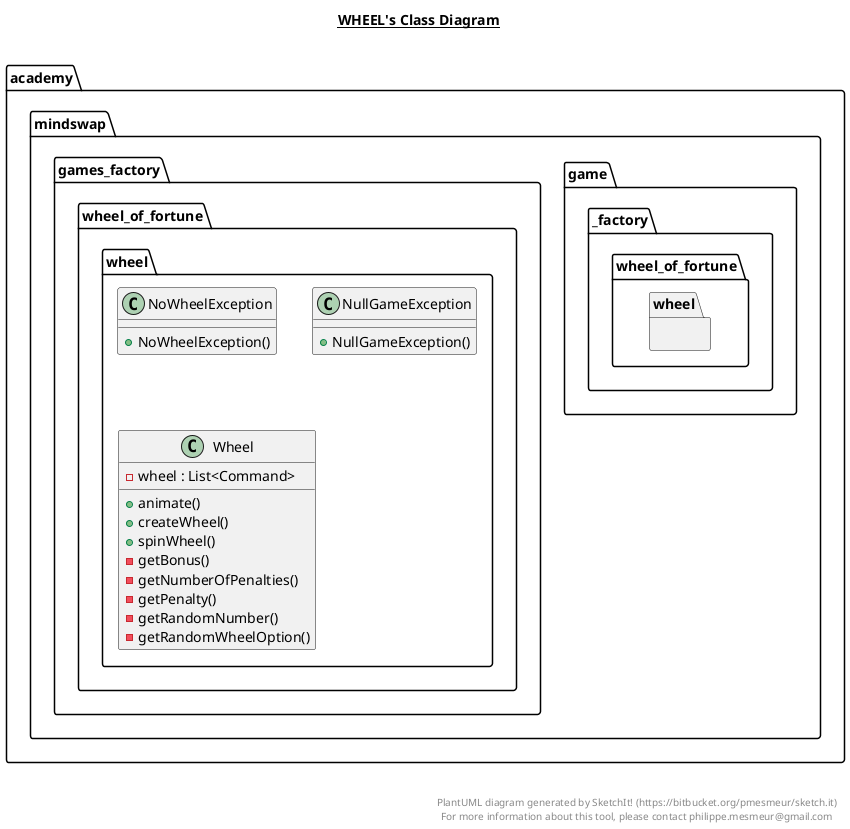 @startuml

title __WHEEL's Class Diagram__\n

  namespace academy.mindswap.game {
    namespace _factory {
      namespace wheel_of_fortune {
        namespace wheel {
          class academy.mindswap.games_factory.wheel_of_fortune.wheel.NoWheelException {
              + NoWheelException()
          }
        }
      }
    }
  }
  

  namespace academy.mindswap.game {
    namespace _factory {
      namespace wheel_of_fortune {
        namespace wheel {
          class academy.mindswap.games_factory.wheel_of_fortune.wheel.NullGameException {
              + NullGameException()
          }
        }
      }
    }
  }
  

  namespace academy.mindswap.game {
    namespace _factory {
      namespace wheel_of_fortune {
        namespace wheel {
          class academy.mindswap.games_factory.wheel_of_fortune.wheel.Wheel {
              - wheel : List<Command>
              + animate()
              + createWheel()
              + spinWheel()
              - getBonus()
              - getNumberOfPenalties()
              - getPenalty()
              - getRandomNumber()
              - getRandomWheelOption()
          }
        }
      }
    }
  }
  



right footer


PlantUML diagram generated by SketchIt! (https://bitbucket.org/pmesmeur/sketch.it)
For more information about this tool, please contact philippe.mesmeur@gmail.com
endfooter

@enduml
